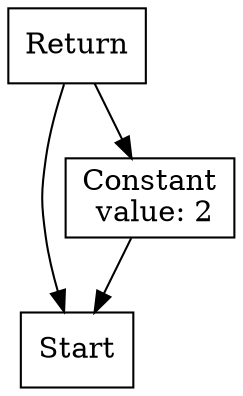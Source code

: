 digraph G {
    Start [label = "Start" shape = box]
    2 [label = "Return" shape = box]
    3 [label = "Constant\n value: 2" shape = box]
    2 -> 3
    2 -> Start
    3 -> Start
}